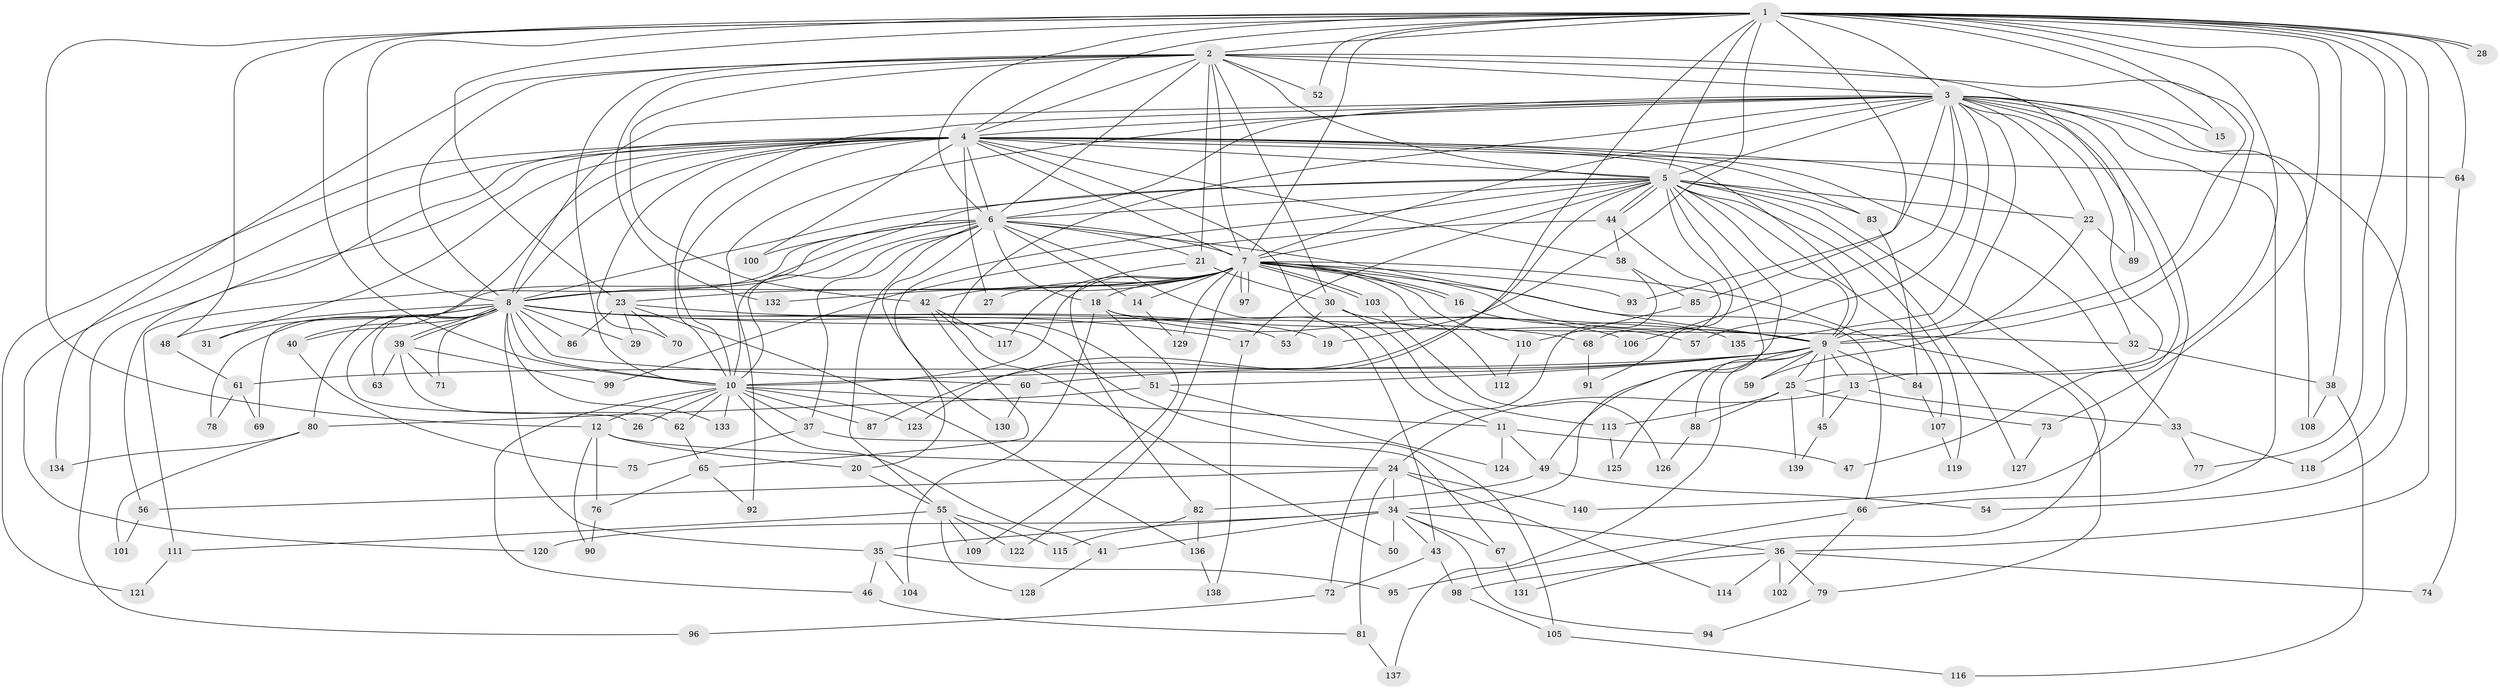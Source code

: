 // coarse degree distribution, {19: 0.03571428571428571, 11: 0.017857142857142856, 16: 0.03571428571428571, 20: 0.017857142857142856, 21: 0.017857142857142856, 17: 0.017857142857142856, 6: 0.07142857142857142, 7: 0.07142857142857142, 5: 0.125, 2: 0.17857142857142858, 10: 0.05357142857142857, 9: 0.017857142857142856, 1: 0.03571428571428571, 4: 0.08928571428571429, 8: 0.017857142857142856, 3: 0.19642857142857142}
// Generated by graph-tools (version 1.1) at 2025/49/03/04/25 22:49:41]
// undirected, 140 vertices, 305 edges
graph export_dot {
  node [color=gray90,style=filled];
  1;
  2;
  3;
  4;
  5;
  6;
  7;
  8;
  9;
  10;
  11;
  12;
  13;
  14;
  15;
  16;
  17;
  18;
  19;
  20;
  21;
  22;
  23;
  24;
  25;
  26;
  27;
  28;
  29;
  30;
  31;
  32;
  33;
  34;
  35;
  36;
  37;
  38;
  39;
  40;
  41;
  42;
  43;
  44;
  45;
  46;
  47;
  48;
  49;
  50;
  51;
  52;
  53;
  54;
  55;
  56;
  57;
  58;
  59;
  60;
  61;
  62;
  63;
  64;
  65;
  66;
  67;
  68;
  69;
  70;
  71;
  72;
  73;
  74;
  75;
  76;
  77;
  78;
  79;
  80;
  81;
  82;
  83;
  84;
  85;
  86;
  87;
  88;
  89;
  90;
  91;
  92;
  93;
  94;
  95;
  96;
  97;
  98;
  99;
  100;
  101;
  102;
  103;
  104;
  105;
  106;
  107;
  108;
  109;
  110;
  111;
  112;
  113;
  114;
  115;
  116;
  117;
  118;
  119;
  120;
  121;
  122;
  123;
  124;
  125;
  126;
  127;
  128;
  129;
  130;
  131;
  132;
  133;
  134;
  135;
  136;
  137;
  138;
  139;
  140;
  1 -- 2;
  1 -- 3;
  1 -- 4;
  1 -- 5;
  1 -- 6;
  1 -- 7;
  1 -- 8;
  1 -- 9;
  1 -- 10;
  1 -- 12;
  1 -- 13;
  1 -- 15;
  1 -- 19;
  1 -- 23;
  1 -- 28;
  1 -- 28;
  1 -- 36;
  1 -- 38;
  1 -- 48;
  1 -- 52;
  1 -- 64;
  1 -- 73;
  1 -- 77;
  1 -- 85;
  1 -- 118;
  1 -- 123;
  2 -- 3;
  2 -- 4;
  2 -- 5;
  2 -- 6;
  2 -- 7;
  2 -- 8;
  2 -- 9;
  2 -- 10;
  2 -- 21;
  2 -- 30;
  2 -- 42;
  2 -- 52;
  2 -- 89;
  2 -- 132;
  2 -- 134;
  3 -- 4;
  3 -- 5;
  3 -- 6;
  3 -- 7;
  3 -- 8;
  3 -- 9;
  3 -- 10;
  3 -- 15;
  3 -- 22;
  3 -- 25;
  3 -- 47;
  3 -- 51;
  3 -- 54;
  3 -- 57;
  3 -- 66;
  3 -- 92;
  3 -- 93;
  3 -- 106;
  3 -- 108;
  3 -- 135;
  3 -- 140;
  4 -- 5;
  4 -- 6;
  4 -- 7;
  4 -- 8;
  4 -- 9;
  4 -- 10;
  4 -- 11;
  4 -- 27;
  4 -- 31;
  4 -- 32;
  4 -- 33;
  4 -- 40;
  4 -- 56;
  4 -- 58;
  4 -- 64;
  4 -- 70;
  4 -- 83;
  4 -- 96;
  4 -- 100;
  4 -- 120;
  4 -- 121;
  5 -- 6;
  5 -- 7;
  5 -- 8;
  5 -- 9;
  5 -- 10;
  5 -- 17;
  5 -- 20;
  5 -- 22;
  5 -- 34;
  5 -- 44;
  5 -- 44;
  5 -- 49;
  5 -- 83;
  5 -- 87;
  5 -- 91;
  5 -- 107;
  5 -- 119;
  5 -- 127;
  5 -- 131;
  6 -- 7;
  6 -- 8;
  6 -- 9;
  6 -- 10;
  6 -- 14;
  6 -- 18;
  6 -- 21;
  6 -- 37;
  6 -- 43;
  6 -- 55;
  6 -- 69;
  6 -- 100;
  6 -- 111;
  6 -- 130;
  7 -- 8;
  7 -- 9;
  7 -- 10;
  7 -- 14;
  7 -- 16;
  7 -- 16;
  7 -- 18;
  7 -- 23;
  7 -- 27;
  7 -- 42;
  7 -- 66;
  7 -- 79;
  7 -- 93;
  7 -- 97;
  7 -- 97;
  7 -- 103;
  7 -- 103;
  7 -- 110;
  7 -- 112;
  7 -- 117;
  7 -- 122;
  7 -- 129;
  7 -- 132;
  8 -- 9;
  8 -- 10;
  8 -- 17;
  8 -- 19;
  8 -- 26;
  8 -- 29;
  8 -- 31;
  8 -- 35;
  8 -- 39;
  8 -- 39;
  8 -- 40;
  8 -- 48;
  8 -- 53;
  8 -- 60;
  8 -- 63;
  8 -- 71;
  8 -- 78;
  8 -- 80;
  8 -- 86;
  8 -- 105;
  8 -- 133;
  9 -- 10;
  9 -- 13;
  9 -- 25;
  9 -- 45;
  9 -- 51;
  9 -- 59;
  9 -- 60;
  9 -- 61;
  9 -- 84;
  9 -- 88;
  9 -- 125;
  9 -- 137;
  10 -- 11;
  10 -- 12;
  10 -- 26;
  10 -- 37;
  10 -- 41;
  10 -- 46;
  10 -- 62;
  10 -- 87;
  10 -- 123;
  10 -- 133;
  11 -- 47;
  11 -- 49;
  11 -- 124;
  12 -- 20;
  12 -- 24;
  12 -- 76;
  12 -- 90;
  13 -- 24;
  13 -- 33;
  13 -- 45;
  14 -- 129;
  16 -- 135;
  17 -- 138;
  18 -- 32;
  18 -- 104;
  18 -- 106;
  18 -- 109;
  20 -- 55;
  21 -- 30;
  21 -- 82;
  22 -- 59;
  22 -- 89;
  23 -- 29;
  23 -- 68;
  23 -- 70;
  23 -- 86;
  23 -- 136;
  24 -- 34;
  24 -- 56;
  24 -- 81;
  24 -- 114;
  24 -- 140;
  25 -- 73;
  25 -- 88;
  25 -- 113;
  25 -- 139;
  30 -- 53;
  30 -- 57;
  30 -- 113;
  32 -- 38;
  33 -- 77;
  33 -- 118;
  34 -- 35;
  34 -- 36;
  34 -- 41;
  34 -- 43;
  34 -- 50;
  34 -- 67;
  34 -- 94;
  34 -- 120;
  35 -- 46;
  35 -- 95;
  35 -- 104;
  36 -- 74;
  36 -- 79;
  36 -- 98;
  36 -- 102;
  36 -- 114;
  37 -- 67;
  37 -- 75;
  38 -- 108;
  38 -- 116;
  39 -- 62;
  39 -- 63;
  39 -- 71;
  39 -- 99;
  40 -- 75;
  41 -- 128;
  42 -- 50;
  42 -- 65;
  42 -- 117;
  43 -- 72;
  43 -- 98;
  44 -- 58;
  44 -- 68;
  44 -- 99;
  45 -- 139;
  46 -- 81;
  48 -- 61;
  49 -- 54;
  49 -- 82;
  51 -- 80;
  51 -- 124;
  55 -- 109;
  55 -- 111;
  55 -- 115;
  55 -- 122;
  55 -- 128;
  56 -- 101;
  58 -- 72;
  58 -- 85;
  60 -- 130;
  61 -- 69;
  61 -- 78;
  62 -- 65;
  64 -- 74;
  65 -- 76;
  65 -- 92;
  66 -- 95;
  66 -- 102;
  67 -- 131;
  68 -- 91;
  72 -- 96;
  73 -- 127;
  76 -- 90;
  79 -- 94;
  80 -- 101;
  80 -- 134;
  81 -- 137;
  82 -- 115;
  82 -- 136;
  83 -- 84;
  84 -- 107;
  85 -- 110;
  88 -- 126;
  98 -- 105;
  103 -- 126;
  105 -- 116;
  107 -- 119;
  110 -- 112;
  111 -- 121;
  113 -- 125;
  136 -- 138;
}
